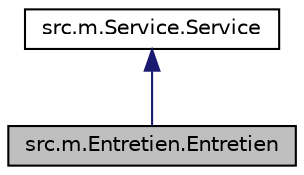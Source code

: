 digraph "src.m.Entretien.Entretien"
{
  edge [fontname="Helvetica",fontsize="10",labelfontname="Helvetica",labelfontsize="10"];
  node [fontname="Helvetica",fontsize="10",shape=record];
  Node1 [label="src.m.Entretien.Entretien",height=0.2,width=0.4,color="black", fillcolor="grey75", style="filled", fontcolor="black"];
  Node2 -> Node1 [dir="back",color="midnightblue",fontsize="10",style="solid",fontname="Helvetica"];
  Node2 [label="src.m.Service.Service",height=0.2,width=0.4,color="black", fillcolor="white", style="filled",URL="$classsrc_1_1m_1_1_service_1_1_service.html"];
}
